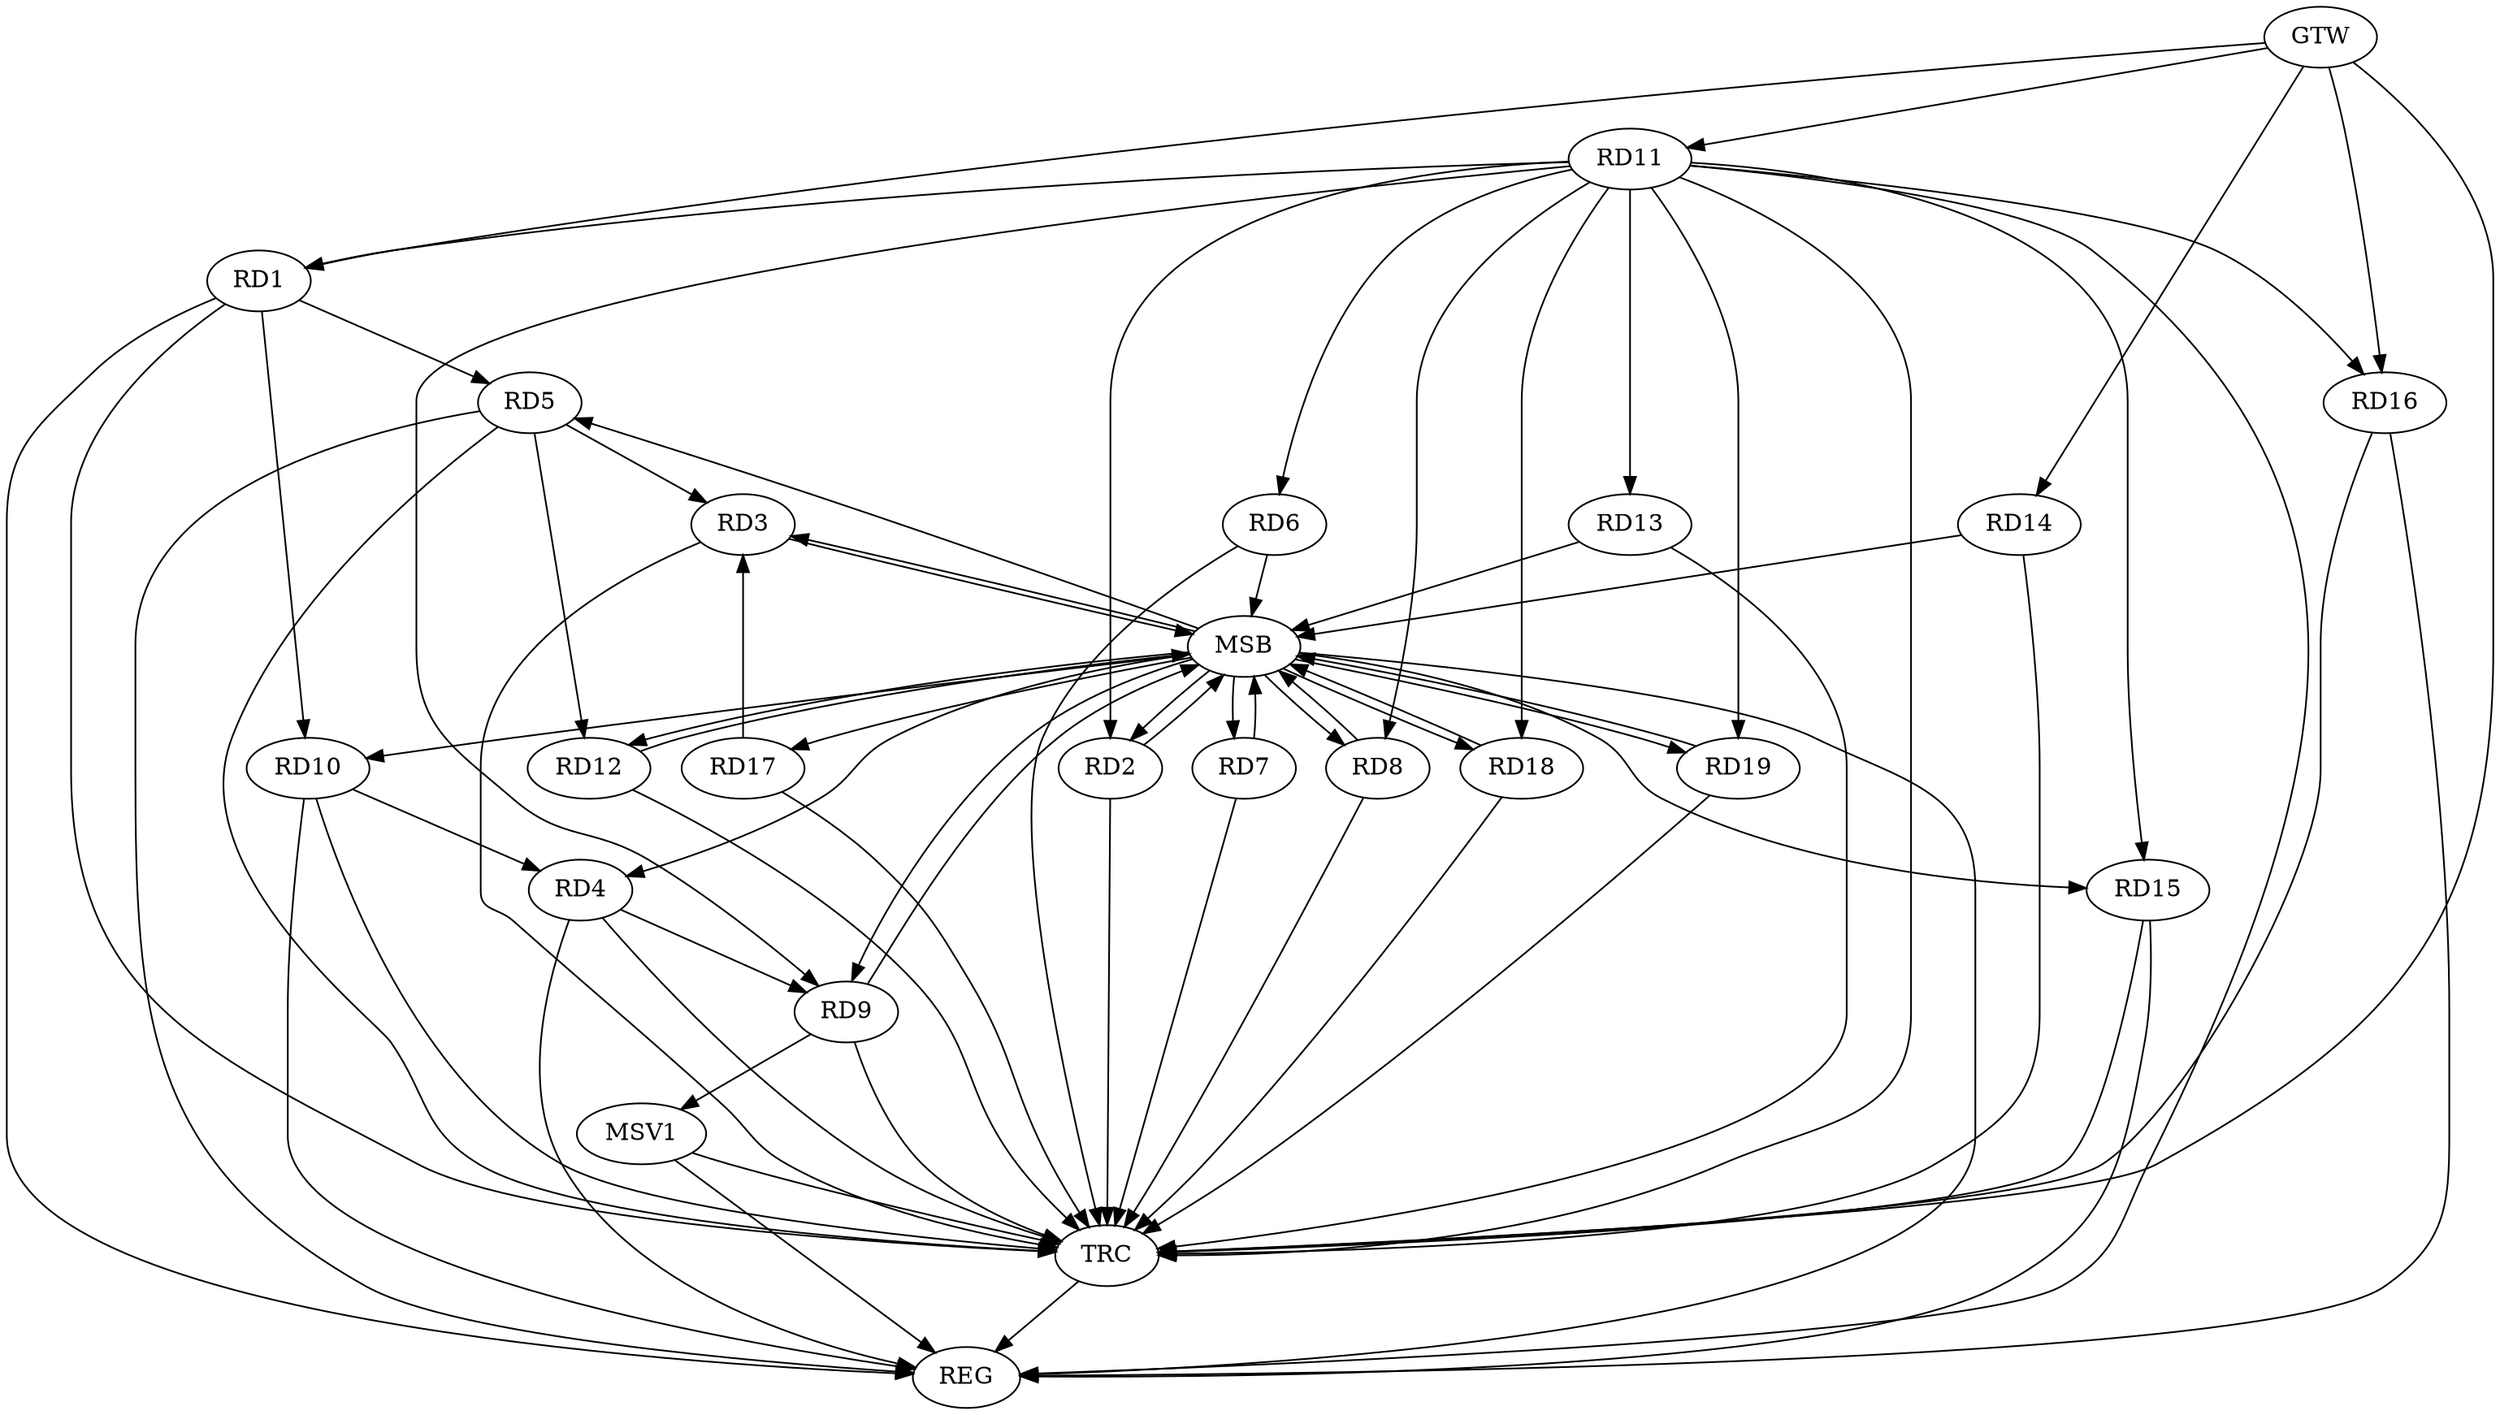 strict digraph G {
  RD1 [ label="RD1" ];
  RD2 [ label="RD2" ];
  RD3 [ label="RD3" ];
  RD4 [ label="RD4" ];
  RD5 [ label="RD5" ];
  RD6 [ label="RD6" ];
  RD7 [ label="RD7" ];
  RD8 [ label="RD8" ];
  RD9 [ label="RD9" ];
  RD10 [ label="RD10" ];
  RD11 [ label="RD11" ];
  RD12 [ label="RD12" ];
  RD13 [ label="RD13" ];
  RD14 [ label="RD14" ];
  RD15 [ label="RD15" ];
  RD16 [ label="RD16" ];
  RD17 [ label="RD17" ];
  RD18 [ label="RD18" ];
  RD19 [ label="RD19" ];
  GTW [ label="GTW" ];
  REG [ label="REG" ];
  MSB [ label="MSB" ];
  TRC [ label="TRC" ];
  MSV1 [ label="MSV1" ];
  RD1 -> RD5;
  RD1 -> RD10;
  RD5 -> RD3;
  RD17 -> RD3;
  RD4 -> RD9;
  RD10 -> RD4;
  RD5 -> RD12;
  RD11 -> RD6;
  RD11 -> RD9;
  RD11 -> RD13;
  RD11 -> RD19;
  GTW -> RD1;
  GTW -> RD11;
  GTW -> RD14;
  GTW -> RD16;
  RD1 -> REG;
  RD4 -> REG;
  RD5 -> REG;
  RD10 -> REG;
  RD11 -> REG;
  RD15 -> REG;
  RD16 -> REG;
  RD2 -> MSB;
  MSB -> RD12;
  MSB -> RD15;
  MSB -> REG;
  RD3 -> MSB;
  MSB -> RD8;
  MSB -> RD9;
  MSB -> RD19;
  RD6 -> MSB;
  MSB -> RD7;
  RD7 -> MSB;
  MSB -> RD2;
  MSB -> RD3;
  MSB -> RD18;
  RD8 -> MSB;
  MSB -> RD10;
  RD9 -> MSB;
  RD12 -> MSB;
  MSB -> RD5;
  MSB -> RD17;
  RD13 -> MSB;
  MSB -> RD4;
  RD14 -> MSB;
  RD18 -> MSB;
  RD19 -> MSB;
  RD1 -> TRC;
  RD2 -> TRC;
  RD3 -> TRC;
  RD4 -> TRC;
  RD5 -> TRC;
  RD6 -> TRC;
  RD7 -> TRC;
  RD8 -> TRC;
  RD9 -> TRC;
  RD10 -> TRC;
  RD11 -> TRC;
  RD12 -> TRC;
  RD13 -> TRC;
  RD14 -> TRC;
  RD15 -> TRC;
  RD16 -> TRC;
  RD17 -> TRC;
  RD18 -> TRC;
  RD19 -> TRC;
  GTW -> TRC;
  TRC -> REG;
  RD11 -> RD18;
  RD11 -> RD8;
  RD11 -> RD1;
  RD11 -> RD16;
  RD11 -> RD15;
  RD11 -> RD2;
  RD9 -> MSV1;
  MSV1 -> REG;
  MSV1 -> TRC;
}
